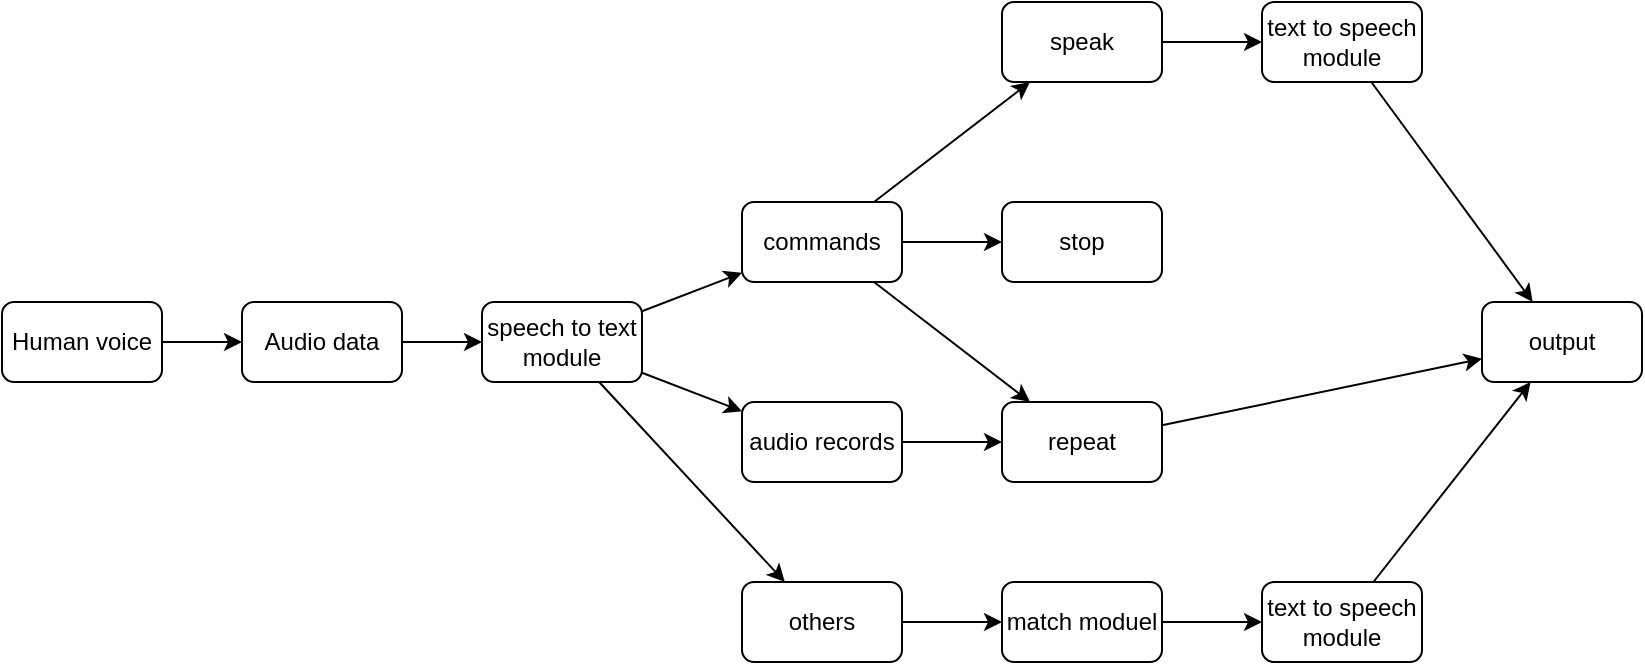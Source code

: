 <mxfile version="13.9.9" type="device"><diagram id="C5RBs43oDa-KdzZeNtuy" name="Page-1"><mxGraphModel dx="1326" dy="806" grid="1" gridSize="10" guides="1" tooltips="1" connect="1" arrows="1" fold="1" page="1" pageScale="1" pageWidth="827" pageHeight="1169" math="0" shadow="0"><root><mxCell id="WIyWlLk6GJQsqaUBKTNV-0"/><mxCell id="WIyWlLk6GJQsqaUBKTNV-1" parent="WIyWlLk6GJQsqaUBKTNV-0"/><mxCell id="WIyWlLk6GJQsqaUBKTNV-3" value="Audio data" style="rounded=1;whiteSpace=wrap;html=1;fontSize=12;glass=0;strokeWidth=1;shadow=0;" parent="WIyWlLk6GJQsqaUBKTNV-1" vertex="1"><mxGeometry x="270" y="330" width="80" height="40" as="geometry"/></mxCell><mxCell id="Qm1yLbM8ctRYypHfic8w-0" value="Human voice&lt;span style=&quot;color: rgba(0 , 0 , 0 , 0) ; font-family: monospace ; font-size: 0px&quot;&gt;%3CmxGraphModel%3E%3Croot%3E%3CmxCell%20id%3D%220%22%2F%3E%3CmxCell%20id%3D%221%22%20parent%3D%220%22%2F%3E%3CmxCell%20id%3D%222%22%20value%3D%22Audio%20data%22%20style%3D%22rounded%3D1%3BwhiteSpace%3Dwrap%3Bhtml%3D1%3BfontSize%3D12%3Bglass%3D0%3BstrokeWidth%3D1%3Bshadow%3D0%3B%22%20vertex%3D%221%22%20parent%3D%221%22%3E%3CmxGeometry%20x%3D%22230%22%20y%3D%22320%22%20width%3D%2280%22%20height%3D%2240%22%20as%3D%22geometry%22%2F%3E%3C%2FmxCell%3E%3C%2Froot%3E%3C%2FmxGraphModel%3E&lt;/span&gt;" style="rounded=1;whiteSpace=wrap;html=1;fontSize=12;glass=0;strokeWidth=1;shadow=0;" parent="WIyWlLk6GJQsqaUBKTNV-1" vertex="1"><mxGeometry x="150" y="330" width="80" height="40" as="geometry"/></mxCell><mxCell id="Qm1yLbM8ctRYypHfic8w-1" value="speech to text module" style="rounded=1;whiteSpace=wrap;html=1;fontSize=12;glass=0;strokeWidth=1;shadow=0;" parent="WIyWlLk6GJQsqaUBKTNV-1" vertex="1"><mxGeometry x="390" y="330" width="80" height="40" as="geometry"/></mxCell><mxCell id="Qm1yLbM8ctRYypHfic8w-3" value="commands&lt;span style=&quot;color: rgba(0 , 0 , 0 , 0) ; font-family: monospace ; font-size: 0px&quot;&gt;%3CmxGraphModel%3E%3Croot%3E%3CmxCell%20id%3D%220%22%2F%3E%3CmxCell%20id%3D%221%22%20parent%3D%220%22%2F%3E%3CmxCell%20id%3D%222%22%20value%3D%22speech%20to%20text%20model%22%20style%3D%22rounded%3D1%3BwhiteSpace%3Dwrap%3Bhtml%3D1%3BfontSize%3D12%3Bglass%3D0%3BstrokeWidth%3D1%3Bshadow%3D0%3B%22%20vertex%3D%221%22%20parent%3D%221%22%3E%3CmxGeometry%20x%3D%22373.5%22%20y%3D%22320%22%20width%3D%2280%22%20height%3D%2240%22%20as%3D%22geometry%22%2F%3E%3C%2FmxCell%3E%3C%2Froot%3E%3C%2FmxGraphModel%3E&lt;/span&gt;" style="rounded=1;whiteSpace=wrap;html=1;fontSize=12;glass=0;strokeWidth=1;shadow=0;" parent="WIyWlLk6GJQsqaUBKTNV-1" vertex="1"><mxGeometry x="520" y="280" width="80" height="40" as="geometry"/></mxCell><mxCell id="Qm1yLbM8ctRYypHfic8w-4" value="audio records" style="rounded=1;whiteSpace=wrap;html=1;fontSize=12;glass=0;strokeWidth=1;shadow=0;" parent="WIyWlLk6GJQsqaUBKTNV-1" vertex="1"><mxGeometry x="520" y="380" width="80" height="40" as="geometry"/></mxCell><mxCell id="Qm1yLbM8ctRYypHfic8w-6" value="stop" style="rounded=1;whiteSpace=wrap;html=1;fontSize=12;glass=0;strokeWidth=1;shadow=0;" parent="WIyWlLk6GJQsqaUBKTNV-1" vertex="1"><mxGeometry x="650" y="280" width="80" height="40" as="geometry"/></mxCell><mxCell id="Qm1yLbM8ctRYypHfic8w-7" value="repeat" style="rounded=1;whiteSpace=wrap;html=1;fontSize=12;glass=0;strokeWidth=1;shadow=0;" parent="WIyWlLk6GJQsqaUBKTNV-1" vertex="1"><mxGeometry x="650" y="380" width="80" height="40" as="geometry"/></mxCell><mxCell id="Qm1yLbM8ctRYypHfic8w-8" value="speak" style="rounded=1;whiteSpace=wrap;html=1;fontSize=12;glass=0;strokeWidth=1;shadow=0;" parent="WIyWlLk6GJQsqaUBKTNV-1" vertex="1"><mxGeometry x="650" y="180" width="80" height="40" as="geometry"/></mxCell><mxCell id="Qm1yLbM8ctRYypHfic8w-9" value="text to speech module" style="rounded=1;whiteSpace=wrap;html=1;fontSize=12;glass=0;strokeWidth=1;shadow=0;" parent="WIyWlLk6GJQsqaUBKTNV-1" vertex="1"><mxGeometry x="780" y="180" width="80" height="40" as="geometry"/></mxCell><mxCell id="Qm1yLbM8ctRYypHfic8w-10" value="output" style="rounded=1;whiteSpace=wrap;html=1;fontSize=12;glass=0;strokeWidth=1;shadow=0;" parent="WIyWlLk6GJQsqaUBKTNV-1" vertex="1"><mxGeometry x="890" y="330" width="80" height="40" as="geometry"/></mxCell><mxCell id="Qm1yLbM8ctRYypHfic8w-11" value="others" style="rounded=1;whiteSpace=wrap;html=1;fontSize=12;glass=0;strokeWidth=1;shadow=0;" parent="WIyWlLk6GJQsqaUBKTNV-1" vertex="1"><mxGeometry x="520" y="470" width="80" height="40" as="geometry"/></mxCell><mxCell id="Qm1yLbM8ctRYypHfic8w-12" value="match moduel" style="rounded=1;whiteSpace=wrap;html=1;fontSize=12;glass=0;strokeWidth=1;shadow=0;" parent="WIyWlLk6GJQsqaUBKTNV-1" vertex="1"><mxGeometry x="650" y="470" width="80" height="40" as="geometry"/></mxCell><mxCell id="Qm1yLbM8ctRYypHfic8w-13" value="" style="endArrow=classic;html=1;" parent="WIyWlLk6GJQsqaUBKTNV-1" source="WIyWlLk6GJQsqaUBKTNV-3" target="Qm1yLbM8ctRYypHfic8w-1" edge="1"><mxGeometry width="50" height="50" relative="1" as="geometry"><mxPoint x="390" y="440" as="sourcePoint"/><mxPoint x="440" y="390" as="targetPoint"/></mxGeometry></mxCell><mxCell id="Qm1yLbM8ctRYypHfic8w-14" value="" style="endArrow=classic;html=1;" parent="WIyWlLk6GJQsqaUBKTNV-1" source="Qm1yLbM8ctRYypHfic8w-1" target="Qm1yLbM8ctRYypHfic8w-3" edge="1"><mxGeometry width="50" height="50" relative="1" as="geometry"><mxPoint x="400" y="450" as="sourcePoint"/><mxPoint x="450" y="400" as="targetPoint"/></mxGeometry></mxCell><mxCell id="Qm1yLbM8ctRYypHfic8w-15" value="" style="endArrow=classic;html=1;" parent="WIyWlLk6GJQsqaUBKTNV-1" source="Qm1yLbM8ctRYypHfic8w-1" target="Qm1yLbM8ctRYypHfic8w-4" edge="1"><mxGeometry width="50" height="50" relative="1" as="geometry"><mxPoint x="410" y="460" as="sourcePoint"/><mxPoint x="460" y="410" as="targetPoint"/></mxGeometry></mxCell><mxCell id="Qm1yLbM8ctRYypHfic8w-16" value="" style="endArrow=classic;html=1;" parent="WIyWlLk6GJQsqaUBKTNV-1" source="Qm1yLbM8ctRYypHfic8w-3" target="Qm1yLbM8ctRYypHfic8w-6" edge="1"><mxGeometry width="50" height="50" relative="1" as="geometry"><mxPoint x="420" y="470" as="sourcePoint"/><mxPoint x="470" y="420" as="targetPoint"/></mxGeometry></mxCell><mxCell id="Qm1yLbM8ctRYypHfic8w-17" value="" style="endArrow=classic;html=1;" parent="WIyWlLk6GJQsqaUBKTNV-1" source="Qm1yLbM8ctRYypHfic8w-3" target="Qm1yLbM8ctRYypHfic8w-8" edge="1"><mxGeometry width="50" height="50" relative="1" as="geometry"><mxPoint x="430" y="480" as="sourcePoint"/><mxPoint x="480" y="430" as="targetPoint"/></mxGeometry></mxCell><mxCell id="Qm1yLbM8ctRYypHfic8w-18" value="" style="endArrow=classic;html=1;" parent="WIyWlLk6GJQsqaUBKTNV-1" source="Qm1yLbM8ctRYypHfic8w-3" target="Qm1yLbM8ctRYypHfic8w-7" edge="1"><mxGeometry width="50" height="50" relative="1" as="geometry"><mxPoint x="440" y="490" as="sourcePoint"/><mxPoint x="490" y="440" as="targetPoint"/></mxGeometry></mxCell><mxCell id="Qm1yLbM8ctRYypHfic8w-19" value="" style="endArrow=classic;html=1;" parent="WIyWlLk6GJQsqaUBKTNV-1" source="Qm1yLbM8ctRYypHfic8w-7" target="Qm1yLbM8ctRYypHfic8w-10" edge="1"><mxGeometry width="50" height="50" relative="1" as="geometry"><mxPoint x="450" y="500" as="sourcePoint"/><mxPoint x="790" y="400" as="targetPoint"/></mxGeometry></mxCell><mxCell id="Qm1yLbM8ctRYypHfic8w-20" value="" style="endArrow=classic;html=1;" parent="WIyWlLk6GJQsqaUBKTNV-1" source="Qm1yLbM8ctRYypHfic8w-8" target="Qm1yLbM8ctRYypHfic8w-9" edge="1"><mxGeometry width="50" height="50" relative="1" as="geometry"><mxPoint x="460" y="510" as="sourcePoint"/><mxPoint x="510" y="460" as="targetPoint"/></mxGeometry></mxCell><mxCell id="Qm1yLbM8ctRYypHfic8w-21" value="" style="endArrow=classic;html=1;" parent="WIyWlLk6GJQsqaUBKTNV-1" source="Qm1yLbM8ctRYypHfic8w-9" target="Qm1yLbM8ctRYypHfic8w-10" edge="1"><mxGeometry width="50" height="50" relative="1" as="geometry"><mxPoint x="470" y="520" as="sourcePoint"/><mxPoint x="520" y="470" as="targetPoint"/></mxGeometry></mxCell><mxCell id="Qm1yLbM8ctRYypHfic8w-22" value="" style="endArrow=classic;html=1;" parent="WIyWlLk6GJQsqaUBKTNV-1" source="Qm1yLbM8ctRYypHfic8w-4" target="Qm1yLbM8ctRYypHfic8w-7" edge="1"><mxGeometry width="50" height="50" relative="1" as="geometry"><mxPoint x="480" y="530" as="sourcePoint"/><mxPoint x="530" y="480" as="targetPoint"/></mxGeometry></mxCell><mxCell id="Qm1yLbM8ctRYypHfic8w-23" value="" style="endArrow=classic;html=1;" parent="WIyWlLk6GJQsqaUBKTNV-1" source="Qm1yLbM8ctRYypHfic8w-0" target="WIyWlLk6GJQsqaUBKTNV-3" edge="1"><mxGeometry width="50" height="50" relative="1" as="geometry"><mxPoint x="490" y="540" as="sourcePoint"/><mxPoint x="540" y="490" as="targetPoint"/></mxGeometry></mxCell><mxCell id="Qm1yLbM8ctRYypHfic8w-24" value="" style="endArrow=classic;html=1;" parent="WIyWlLk6GJQsqaUBKTNV-1" source="Qm1yLbM8ctRYypHfic8w-11" target="Qm1yLbM8ctRYypHfic8w-12" edge="1"><mxGeometry width="50" height="50" relative="1" as="geometry"><mxPoint x="390" y="440" as="sourcePoint"/><mxPoint x="440" y="390" as="targetPoint"/></mxGeometry></mxCell><mxCell id="Qm1yLbM8ctRYypHfic8w-25" value="" style="endArrow=classic;html=1;" parent="WIyWlLk6GJQsqaUBKTNV-1" source="Qm1yLbM8ctRYypHfic8w-1" target="Qm1yLbM8ctRYypHfic8w-11" edge="1"><mxGeometry width="50" height="50" relative="1" as="geometry"><mxPoint x="390" y="440" as="sourcePoint"/><mxPoint x="440" y="390" as="targetPoint"/></mxGeometry></mxCell><mxCell id="Qm1yLbM8ctRYypHfic8w-27" value="text to speech module" style="rounded=1;whiteSpace=wrap;html=1;fontSize=12;glass=0;strokeWidth=1;shadow=0;" parent="WIyWlLk6GJQsqaUBKTNV-1" vertex="1"><mxGeometry x="780" y="470" width="80" height="40" as="geometry"/></mxCell><mxCell id="Qm1yLbM8ctRYypHfic8w-28" value="" style="endArrow=classic;html=1;" parent="WIyWlLk6GJQsqaUBKTNV-1" source="Qm1yLbM8ctRYypHfic8w-27" target="Qm1yLbM8ctRYypHfic8w-10" edge="1"><mxGeometry width="50" height="50" relative="1" as="geometry"><mxPoint x="390" y="440" as="sourcePoint"/><mxPoint x="440" y="390" as="targetPoint"/></mxGeometry></mxCell><mxCell id="Qm1yLbM8ctRYypHfic8w-29" value="" style="endArrow=classic;html=1;" parent="WIyWlLk6GJQsqaUBKTNV-1" source="Qm1yLbM8ctRYypHfic8w-12" target="Qm1yLbM8ctRYypHfic8w-27" edge="1"><mxGeometry width="50" height="50" relative="1" as="geometry"><mxPoint x="400" y="450" as="sourcePoint"/><mxPoint x="450" y="400" as="targetPoint"/></mxGeometry></mxCell></root></mxGraphModel></diagram></mxfile>